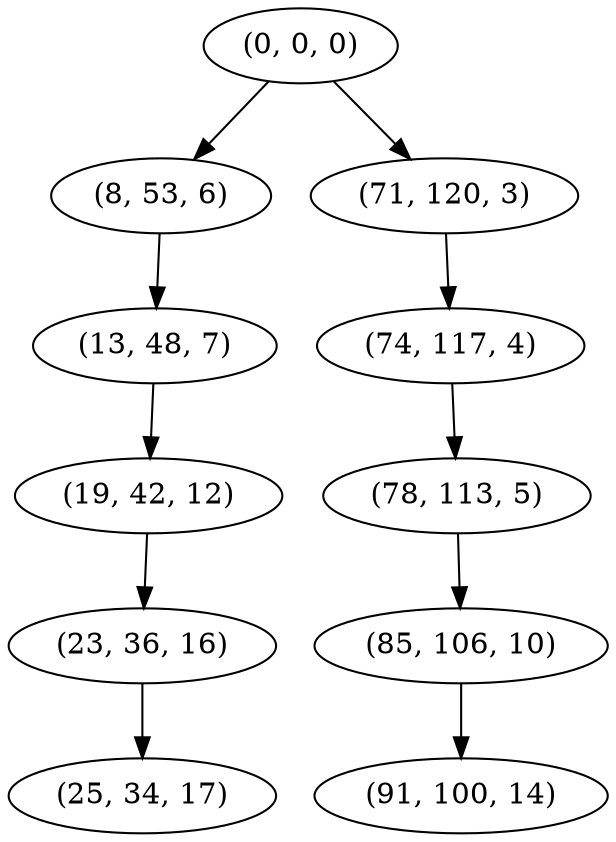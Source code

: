 digraph tree {
    "(0, 0, 0)";
    "(8, 53, 6)";
    "(13, 48, 7)";
    "(19, 42, 12)";
    "(23, 36, 16)";
    "(25, 34, 17)";
    "(71, 120, 3)";
    "(74, 117, 4)";
    "(78, 113, 5)";
    "(85, 106, 10)";
    "(91, 100, 14)";
    "(0, 0, 0)" -> "(8, 53, 6)";
    "(0, 0, 0)" -> "(71, 120, 3)";
    "(8, 53, 6)" -> "(13, 48, 7)";
    "(13, 48, 7)" -> "(19, 42, 12)";
    "(19, 42, 12)" -> "(23, 36, 16)";
    "(23, 36, 16)" -> "(25, 34, 17)";
    "(71, 120, 3)" -> "(74, 117, 4)";
    "(74, 117, 4)" -> "(78, 113, 5)";
    "(78, 113, 5)" -> "(85, 106, 10)";
    "(85, 106, 10)" -> "(91, 100, 14)";
}

